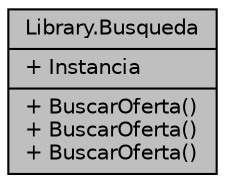 digraph "Library.Busqueda"
{
 // INTERACTIVE_SVG=YES
 // LATEX_PDF_SIZE
  edge [fontname="Helvetica",fontsize="10",labelfontname="Helvetica",labelfontsize="10"];
  node [fontname="Helvetica",fontsize="10",shape=record];
  Node1 [label="{Library.Busqueda\n|+ Instancia\l|+ BuscarOferta()\l+ BuscarOferta()\l+ BuscarOferta()\l}",height=0.2,width=0.4,color="black", fillcolor="grey75", style="filled", fontcolor="black",tooltip="Esta clase representa la busqueda de ofertas a partir de palabras claves, ubicacion y clasificacion...."];
}
